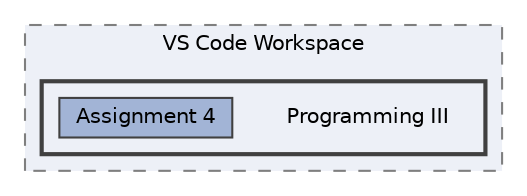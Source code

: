 digraph "C:/Users/david/VS Code Workspace/Programming III"
{
 // LATEX_PDF_SIZE
  bgcolor="transparent";
  edge [fontname=Helvetica,fontsize=10,labelfontname=Helvetica,labelfontsize=10];
  node [fontname=Helvetica,fontsize=10,shape=box,height=0.2,width=0.4];
  compound=true
  subgraph clusterdir_bbd10c9cb736971a9f87730aba113080 {
    graph [ bgcolor="#edf0f7", pencolor="grey50", label="VS Code Workspace", fontname=Helvetica,fontsize=10 style="filled,dashed", URL="dir_bbd10c9cb736971a9f87730aba113080.html",tooltip=""]
  subgraph clusterdir_60bd7db2e5552905f0dab9a0ac440861 {
    graph [ bgcolor="#edf0f7", pencolor="grey25", label="", fontname=Helvetica,fontsize=10 style="filled,bold", URL="dir_60bd7db2e5552905f0dab9a0ac440861.html",tooltip=""]
    dir_60bd7db2e5552905f0dab9a0ac440861 [shape=plaintext, label="Programming III"];
  dir_f1bb5d2fd86f55c44ce2147a1355903e [label="Assignment 4", fillcolor="#a2b4d6", color="grey25", style="filled", URL="dir_f1bb5d2fd86f55c44ce2147a1355903e.html",tooltip=""];
  }
  }
}
